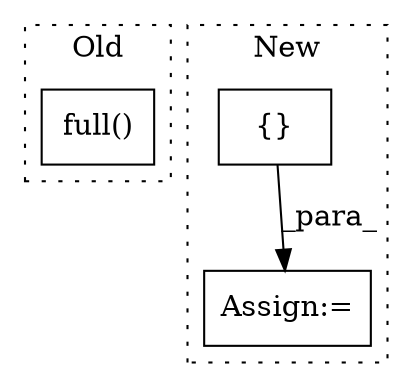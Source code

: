 digraph G {
subgraph cluster0 {
1 [label="full()" a="75" s="9310,9354" l="8,1" shape="box"];
label = "Old";
style="dotted";
}
subgraph cluster1 {
2 [label="{}" a="59" s="9622,9622" l="2,1" shape="box"];
3 [label="Assign:=" a="68" s="9761" l="4" shape="box"];
label = "New";
style="dotted";
}
2 -> 3 [label="_para_"];
}